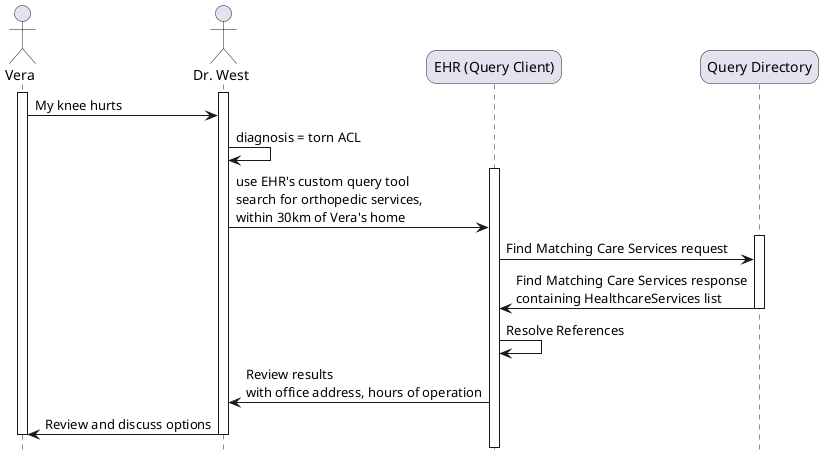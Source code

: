 @startuml care-services-use-case-1

skinparam roundcorner 20
skinparam defaultFontName Arial 
hide footbox

!pragma teoz true

actor  Patient as "Vera"
actor  Doctor as "Dr. West"
participant  EHR as "EHR (Query Client)"
participant  CSD as "Query Directory"

activate Patient
activate Doctor
Patient -> Doctor: My knee hurts
Doctor -> Doctor: diagnosis = torn ACL
activate EHR
Doctor -> EHR: use EHR's custom query tool \nsearch for orthopedic services, \nwithin 30km of Vera's home
activate CSD
EHR-> CSD: Find Matching Care Services request
CSD -> EHR: Find Matching Care Services response\ncontaining HealthcareServices list
deactivate CSD
EHR -> EHR: Resolve References
EHR -> Doctor : Review results\nwith office address, hours of operation
Doctor -> Patient: Review and discuss options
deactivate Patient
deactivate Doctor
deactivate EHR
@enduml
